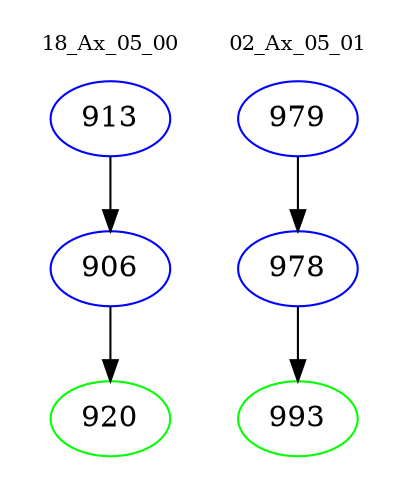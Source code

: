 digraph{
subgraph cluster_0 {
color = white
label = "18_Ax_05_00";
fontsize=10;
T0_913 [label="913", color="blue"]
T0_913 -> T0_906 [color="black"]
T0_906 [label="906", color="blue"]
T0_906 -> T0_920 [color="black"]
T0_920 [label="920", color="green"]
}
subgraph cluster_1 {
color = white
label = "02_Ax_05_01";
fontsize=10;
T1_979 [label="979", color="blue"]
T1_979 -> T1_978 [color="black"]
T1_978 [label="978", color="blue"]
T1_978 -> T1_993 [color="black"]
T1_993 [label="993", color="green"]
}
}
